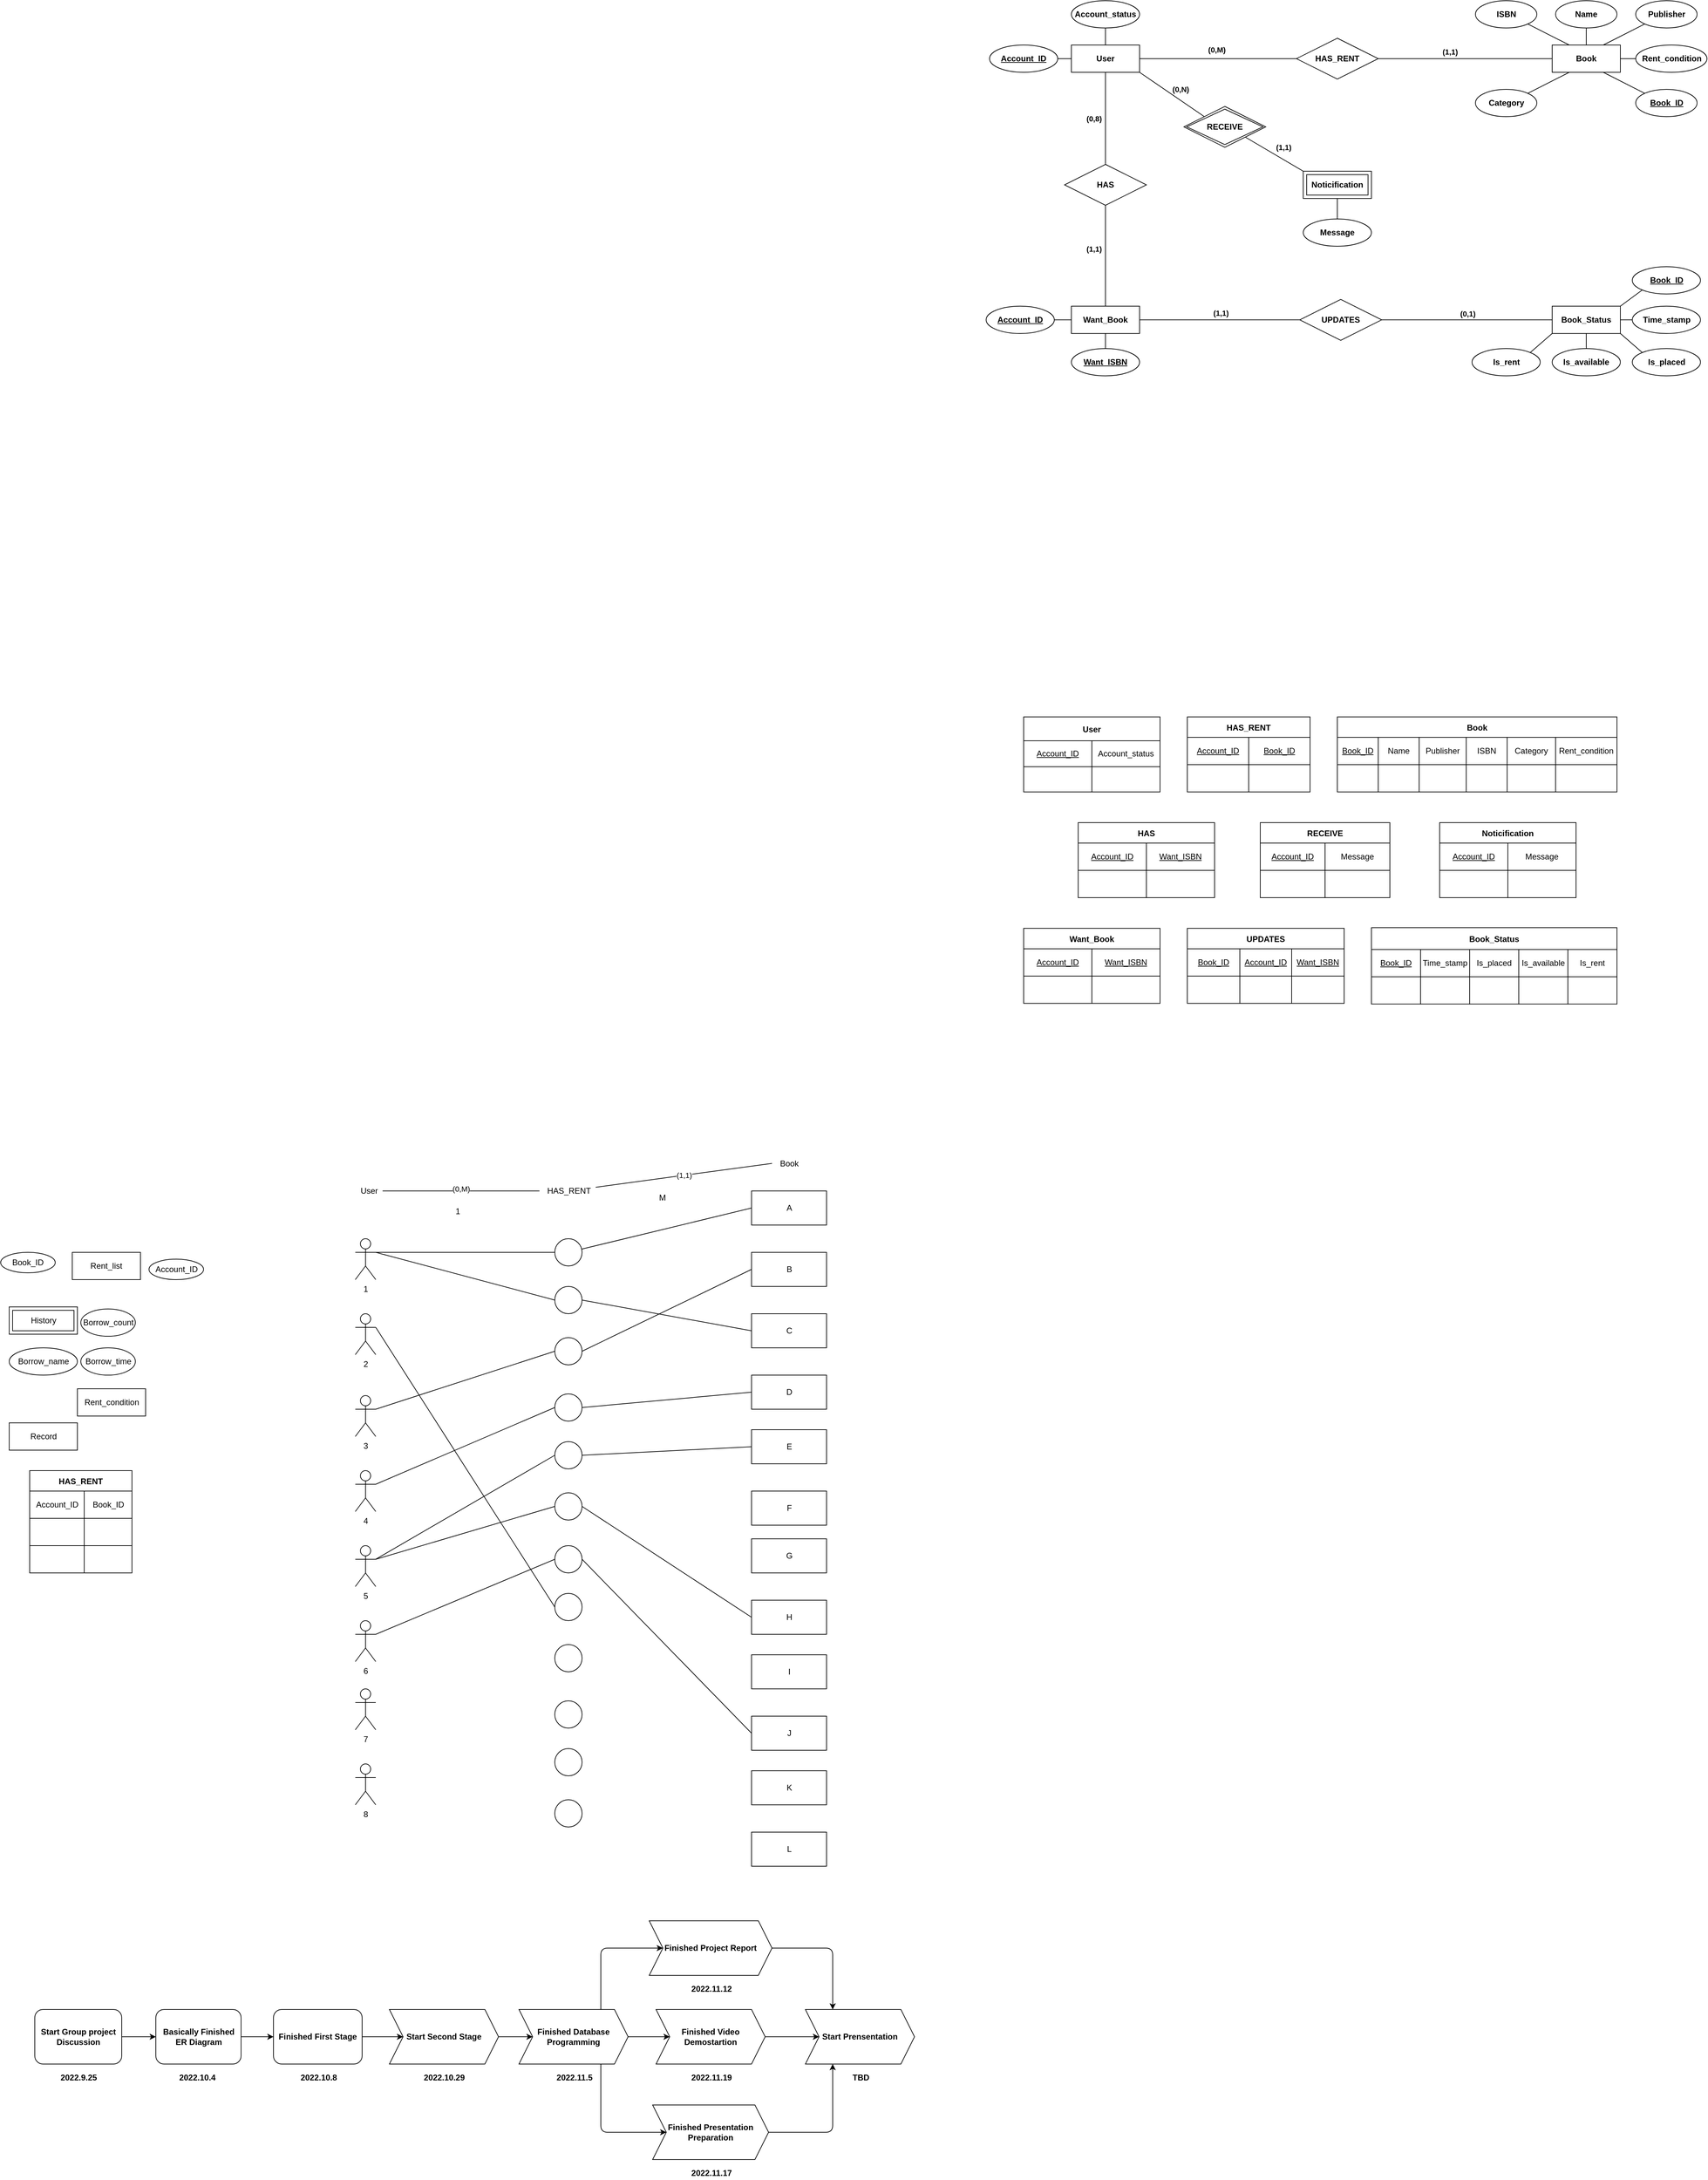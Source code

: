 <mxfile>
    <diagram id="GrpZCegqyQvZPx4EdK1o" name="Page-1">
        <mxGraphModel dx="1103" dy="1793" grid="0" gridSize="10" guides="1" tooltips="1" connect="1" arrows="1" fold="1" page="0" pageScale="1" pageWidth="827" pageHeight="1169" background="#FFFFFF" math="0" shadow="0">
            <root>
                <mxCell id="0"/>
                <mxCell id="1" parent="0"/>
                <mxCell id="180" style="edgeStyle=none;html=1;exitX=0.5;exitY=0;exitDx=0;exitDy=0;entryX=0.5;entryY=1;entryDx=0;entryDy=0;endArrow=none;endFill=0;fontStyle=1" parent="1" source="2" target="44" edge="1">
                    <mxGeometry relative="1" as="geometry"/>
                </mxCell>
                <mxCell id="2" value="Book" style="whiteSpace=wrap;html=1;align=center;fontStyle=1" parent="1" vertex="1">
                    <mxGeometry x="2305" y="-870" width="100" height="40" as="geometry"/>
                </mxCell>
                <mxCell id="147" style="edgeStyle=none;html=1;exitX=0.5;exitY=0;exitDx=0;exitDy=0;entryX=0.5;entryY=1;entryDx=0;entryDy=0;endArrow=none;endFill=0;fontStyle=1" parent="1" source="17" target="40" edge="1">
                    <mxGeometry relative="1" as="geometry"/>
                </mxCell>
                <mxCell id="212" style="edgeStyle=none;html=1;exitX=1;exitY=1;exitDx=0;exitDy=0;entryX=0;entryY=0;entryDx=0;entryDy=0;endArrow=none;endFill=0;fontStyle=1" parent="1" source="17" target="204" edge="1">
                    <mxGeometry relative="1" as="geometry"/>
                </mxCell>
                <mxCell id="285" value="(0,N)" style="edgeLabel;html=1;align=center;verticalAlign=middle;resizable=0;points=[];fontStyle=1" parent="212" vertex="1" connectable="0">
                    <mxGeometry x="-0.011" relative="1" as="geometry">
                        <mxPoint x="13" y="-7" as="offset"/>
                    </mxGeometry>
                </mxCell>
                <mxCell id="17" value="User" style="whiteSpace=wrap;html=1;align=center;fontStyle=1" parent="1" vertex="1">
                    <mxGeometry x="1600" y="-870" width="100" height="40" as="geometry"/>
                </mxCell>
                <mxCell id="31" value="Record" style="whiteSpace=wrap;html=1;align=center;" parent="1" vertex="1">
                    <mxGeometry x="42.5" y="1150" width="100" height="40" as="geometry"/>
                </mxCell>
                <mxCell id="53" value="Borrow_time" style="ellipse;whiteSpace=wrap;html=1;align=center;" parent="1" vertex="1">
                    <mxGeometry x="147.5" y="1040" width="80" height="40" as="geometry"/>
                </mxCell>
                <mxCell id="55" value="Message" style="ellipse;whiteSpace=wrap;html=1;align=center;fontStyle=1" parent="1" vertex="1">
                    <mxGeometry x="1940" y="-615" width="100" height="40" as="geometry"/>
                </mxCell>
                <mxCell id="40" value="Account_status" style="ellipse;whiteSpace=wrap;html=1;align=center;fontStyle=1" parent="1" vertex="1">
                    <mxGeometry x="1600" y="-935" width="100" height="40" as="geometry"/>
                </mxCell>
                <mxCell id="142" style="edgeStyle=none;html=1;exitX=0.5;exitY=0;exitDx=0;exitDy=0;entryX=0.5;entryY=1;entryDx=0;entryDy=0;endArrow=none;endFill=0;fontStyle=1" parent="1" source="85" target="83" edge="1">
                    <mxGeometry relative="1" as="geometry"/>
                </mxCell>
                <mxCell id="160" style="edgeStyle=none;html=1;exitX=0;exitY=0.5;exitDx=0;exitDy=0;entryX=1;entryY=0.5;entryDx=0;entryDy=0;startArrow=none;startFill=0;endArrow=none;endFill=0;fontStyle=1" parent="1" source="51" target="2" edge="1">
                    <mxGeometry relative="1" as="geometry"/>
                </mxCell>
                <mxCell id="51" value="Rent_condition" style="ellipse;whiteSpace=wrap;html=1;align=center;fontStyle=1" parent="1" vertex="1">
                    <mxGeometry x="2427.5" y="-870" width="104.5" height="40" as="geometry"/>
                </mxCell>
                <mxCell id="130" style="edgeStyle=none;html=1;exitX=0.5;exitY=1;exitDx=0;exitDy=0;entryX=0.5;entryY=0;entryDx=0;entryDy=0;endArrow=none;endFill=0;fontStyle=1" parent="1" source="128" target="75" edge="1">
                    <mxGeometry relative="1" as="geometry"/>
                </mxCell>
                <mxCell id="132" value="(1,1)" style="edgeLabel;html=1;align=center;verticalAlign=middle;resizable=0;points=[];fontStyle=1" parent="130" vertex="1" connectable="0">
                    <mxGeometry x="-0.14" y="-1" relative="1" as="geometry">
                        <mxPoint x="-16" as="offset"/>
                    </mxGeometry>
                </mxCell>
                <mxCell id="75" value="Want_Book" style="whiteSpace=wrap;html=1;align=center;fontStyle=1" parent="1" vertex="1">
                    <mxGeometry x="1600" y="-487.11" width="100" height="40" as="geometry"/>
                </mxCell>
                <mxCell id="146" style="edgeStyle=none;html=1;exitX=1;exitY=0;exitDx=0;exitDy=0;entryX=0;entryY=1;entryDx=0;entryDy=0;endArrow=none;endFill=0;fontStyle=1" parent="1" source="84" target="83" edge="1">
                    <mxGeometry relative="1" as="geometry"/>
                </mxCell>
                <mxCell id="84" value="Is_rent" style="ellipse;whiteSpace=wrap;html=1;align=center;fontStyle=1" parent="1" vertex="1">
                    <mxGeometry x="2187.5" y="-425" width="100" height="40" as="geometry"/>
                </mxCell>
                <mxCell id="49" value="Borrow_count" style="ellipse;whiteSpace=wrap;html=1;align=center;" parent="1" vertex="1">
                    <mxGeometry x="147.5" y="983" width="80" height="40" as="geometry"/>
                </mxCell>
                <mxCell id="108" value="HAS_RENT" style="shape=table;startSize=30;container=1;collapsible=0;childLayout=tableLayout;fontStyle=1;align=center;pointerEvents=1;" parent="1" vertex="1">
                    <mxGeometry x="72.5" y="1220" width="150" height="150" as="geometry"/>
                </mxCell>
                <mxCell id="109" value="" style="shape=partialRectangle;html=1;whiteSpace=wrap;collapsible=0;dropTarget=0;pointerEvents=0;fillColor=none;top=0;left=0;bottom=0;right=0;points=[[0,0.5],[1,0.5]];portConstraint=eastwest;" parent="108" vertex="1">
                    <mxGeometry y="30" width="150" height="40" as="geometry"/>
                </mxCell>
                <mxCell id="110" value="Account_ID" style="shape=partialRectangle;html=1;whiteSpace=wrap;connectable=0;fillColor=none;top=0;left=0;bottom=0;right=0;overflow=hidden;pointerEvents=1;" parent="109" vertex="1">
                    <mxGeometry width="80" height="40" as="geometry">
                        <mxRectangle width="80" height="40" as="alternateBounds"/>
                    </mxGeometry>
                </mxCell>
                <mxCell id="111" value="Book_ID" style="shape=partialRectangle;html=1;whiteSpace=wrap;connectable=0;fillColor=none;top=0;left=0;bottom=0;right=0;overflow=hidden;pointerEvents=1;" parent="109" vertex="1">
                    <mxGeometry x="80" width="70" height="40" as="geometry">
                        <mxRectangle width="70" height="40" as="alternateBounds"/>
                    </mxGeometry>
                </mxCell>
                <mxCell id="113" value="" style="shape=partialRectangle;html=1;whiteSpace=wrap;collapsible=0;dropTarget=0;pointerEvents=0;fillColor=none;top=0;left=0;bottom=0;right=0;points=[[0,0.5],[1,0.5]];portConstraint=eastwest;" parent="108" vertex="1">
                    <mxGeometry y="70" width="150" height="40" as="geometry"/>
                </mxCell>
                <mxCell id="114" value="" style="shape=partialRectangle;html=1;whiteSpace=wrap;connectable=0;fillColor=none;top=0;left=0;bottom=0;right=0;overflow=hidden;pointerEvents=1;" parent="113" vertex="1">
                    <mxGeometry width="80" height="40" as="geometry">
                        <mxRectangle width="80" height="40" as="alternateBounds"/>
                    </mxGeometry>
                </mxCell>
                <mxCell id="115" value="" style="shape=partialRectangle;html=1;whiteSpace=wrap;connectable=0;fillColor=none;top=0;left=0;bottom=0;right=0;overflow=hidden;pointerEvents=1;" parent="113" vertex="1">
                    <mxGeometry x="80" width="70" height="40" as="geometry">
                        <mxRectangle width="70" height="40" as="alternateBounds"/>
                    </mxGeometry>
                </mxCell>
                <mxCell id="117" value="" style="shape=partialRectangle;html=1;whiteSpace=wrap;collapsible=0;dropTarget=0;pointerEvents=0;fillColor=none;top=0;left=0;bottom=0;right=0;points=[[0,0.5],[1,0.5]];portConstraint=eastwest;" parent="108" vertex="1">
                    <mxGeometry y="110" width="150" height="40" as="geometry"/>
                </mxCell>
                <mxCell id="118" value="" style="shape=partialRectangle;html=1;whiteSpace=wrap;connectable=0;fillColor=none;top=0;left=0;bottom=0;right=0;overflow=hidden;pointerEvents=1;" parent="117" vertex="1">
                    <mxGeometry width="80" height="40" as="geometry">
                        <mxRectangle width="80" height="40" as="alternateBounds"/>
                    </mxGeometry>
                </mxCell>
                <mxCell id="119" value="" style="shape=partialRectangle;html=1;whiteSpace=wrap;connectable=0;fillColor=none;top=0;left=0;bottom=0;right=0;overflow=hidden;pointerEvents=1;" parent="117" vertex="1">
                    <mxGeometry x="80" width="70" height="40" as="geometry">
                        <mxRectangle width="70" height="40" as="alternateBounds"/>
                    </mxGeometry>
                </mxCell>
                <mxCell id="65" value="Rent_condition" style="whiteSpace=wrap;html=1;align=center;" parent="1" vertex="1">
                    <mxGeometry x="142.5" y="1100" width="100" height="40" as="geometry"/>
                </mxCell>
                <mxCell id="30" value="Rent_list" style="whiteSpace=wrap;html=1;align=center;" parent="1" vertex="1">
                    <mxGeometry x="135" y="900" width="100" height="40" as="geometry"/>
                </mxCell>
                <mxCell id="28" value="History" style="shape=ext;margin=3;double=1;whiteSpace=wrap;html=1;align=center;gradientColor=none;" parent="1" vertex="1">
                    <mxGeometry x="42.5" y="980" width="100" height="40" as="geometry"/>
                </mxCell>
                <mxCell id="44" value="Name" style="ellipse;whiteSpace=wrap;html=1;fontStyle=1" parent="1" vertex="1">
                    <mxGeometry x="2310" y="-935" width="90" height="40" as="geometry"/>
                </mxCell>
                <mxCell id="145" style="edgeStyle=none;html=1;exitX=0;exitY=0;exitDx=0;exitDy=0;entryX=1;entryY=1;entryDx=0;entryDy=0;endArrow=none;endFill=0;fontStyle=1" parent="1" source="86" target="83" edge="1">
                    <mxGeometry relative="1" as="geometry"/>
                </mxCell>
                <mxCell id="135" style="edgeStyle=none;html=1;exitX=0.5;exitY=0;exitDx=0;exitDy=0;endArrow=none;endFill=0;entryX=0.5;entryY=1;entryDx=0;entryDy=0;fontStyle=1" parent="1" source="79" target="75" edge="1">
                    <mxGeometry relative="1" as="geometry">
                        <mxPoint x="1650" y="-445" as="targetPoint"/>
                    </mxGeometry>
                </mxCell>
                <mxCell id="93" style="edgeStyle=none;html=1;exitX=1;exitY=0.5;exitDx=0;exitDy=0;entryX=0;entryY=0.5;entryDx=0;entryDy=0;endArrow=none;endFill=0;fontStyle=1" parent="1" source="91" target="2" edge="1">
                    <mxGeometry relative="1" as="geometry">
                        <mxPoint x="2135" y="-850" as="sourcePoint"/>
                    </mxGeometry>
                </mxCell>
                <mxCell id="122" value="(1,1)" style="edgeLabel;html=1;align=center;verticalAlign=middle;resizable=0;points=[];fontStyle=1" parent="93" vertex="1" connectable="0">
                    <mxGeometry x="-0.258" y="2" relative="1" as="geometry">
                        <mxPoint x="10" y="-8" as="offset"/>
                    </mxGeometry>
                </mxCell>
                <mxCell id="151" style="edgeStyle=none;html=1;exitX=1;exitY=0.5;exitDx=0;exitDy=0;entryX=0;entryY=0.5;entryDx=0;entryDy=0;endArrow=none;endFill=0;fontStyle=1" parent="1" source="61" target="17" edge="1">
                    <mxGeometry relative="1" as="geometry"/>
                </mxCell>
                <mxCell id="90" value="Time_stamp" style="ellipse;whiteSpace=wrap;html=1;align=center;fontStyle=1" parent="1" vertex="1">
                    <mxGeometry x="2422.5" y="-487.11" width="100" height="40" as="geometry"/>
                </mxCell>
                <mxCell id="167" style="edgeStyle=none;html=1;exitX=0;exitY=0;exitDx=0;exitDy=0;entryX=0.75;entryY=1;entryDx=0;entryDy=0;endArrow=none;endFill=0;fontStyle=1" parent="1" source="63" target="2" edge="1">
                    <mxGeometry relative="1" as="geometry"/>
                </mxCell>
                <mxCell id="63" value="Book_ID" style="ellipse;whiteSpace=wrap;html=1;align=center;fontStyle=5;" parent="1" vertex="1">
                    <mxGeometry x="2427.5" y="-805" width="90" height="40" as="geometry"/>
                </mxCell>
                <mxCell id="54" value="Borrow_name" style="ellipse;whiteSpace=wrap;html=1;align=center;" parent="1" vertex="1">
                    <mxGeometry x="42.5" y="1040" width="100" height="40" as="geometry"/>
                </mxCell>
                <mxCell id="85" value="Is_available" style="ellipse;whiteSpace=wrap;html=1;align=center;fontStyle=1" parent="1" vertex="1">
                    <mxGeometry x="2305" y="-425" width="100" height="40" as="geometry"/>
                </mxCell>
                <mxCell id="60" value="Account_ID" style="ellipse;whiteSpace=wrap;html=1;align=center;" parent="1" vertex="1">
                    <mxGeometry x="247.5" y="910" width="80" height="30" as="geometry"/>
                </mxCell>
                <mxCell id="189" style="edgeStyle=none;html=1;exitX=1;exitY=0;exitDx=0;exitDy=0;entryX=0.25;entryY=1;entryDx=0;entryDy=0;endArrow=none;endFill=0;fontStyle=1" parent="1" source="43" target="2" edge="1">
                    <mxGeometry relative="1" as="geometry"/>
                </mxCell>
                <mxCell id="43" value="Category" style="ellipse;whiteSpace=wrap;html=1;align=center;fontStyle=1" parent="1" vertex="1">
                    <mxGeometry x="2192.5" y="-805" width="90" height="40" as="geometry"/>
                </mxCell>
                <mxCell id="79" value="Want_ISBN" style="ellipse;whiteSpace=wrap;html=1;align=center;fontStyle=5;" parent="1" vertex="1">
                    <mxGeometry x="1600" y="-425" width="100" height="40" as="geometry"/>
                </mxCell>
                <mxCell id="91" value="HAS_RENT" style="shape=rhombus;perimeter=rhombusPerimeter;whiteSpace=wrap;html=1;align=center;fontStyle=1" parent="1" vertex="1">
                    <mxGeometry x="1930" y="-880" width="120" height="60" as="geometry"/>
                </mxCell>
                <mxCell id="169" style="edgeStyle=none;html=1;exitX=0;exitY=1;exitDx=0;exitDy=0;entryX=0.75;entryY=0;entryDx=0;entryDy=0;endArrow=none;endFill=0;fontStyle=1" parent="1" source="46" target="2" edge="1">
                    <mxGeometry relative="1" as="geometry"/>
                </mxCell>
                <mxCell id="46" value="Publisher" style="ellipse;whiteSpace=wrap;html=1;align=center;fontStyle=1" parent="1" vertex="1">
                    <mxGeometry x="2427.5" y="-935" width="90" height="40" as="geometry"/>
                </mxCell>
                <mxCell id="143" style="edgeStyle=none;html=1;exitX=0;exitY=0.5;exitDx=0;exitDy=0;entryX=1;entryY=0.5;entryDx=0;entryDy=0;endArrow=none;endFill=0;fontStyle=1" parent="1" source="90" target="83" edge="1">
                    <mxGeometry relative="1" as="geometry"/>
                </mxCell>
                <mxCell id="92" style="edgeStyle=none;html=1;endArrow=none;endFill=0;entryX=1;entryY=0.5;entryDx=0;entryDy=0;exitX=0;exitY=0.5;exitDx=0;exitDy=0;fontStyle=1" parent="1" source="91" target="17" edge="1">
                    <mxGeometry relative="1" as="geometry">
                        <mxPoint x="1647.5" y="-825" as="targetPoint"/>
                    </mxGeometry>
                </mxCell>
                <mxCell id="121" value="(0,M)" style="edgeLabel;html=1;align=center;verticalAlign=middle;resizable=0;points=[];fontStyle=1" parent="92" vertex="1" connectable="0">
                    <mxGeometry x="0.017" y="-3" relative="1" as="geometry">
                        <mxPoint y="-10" as="offset"/>
                    </mxGeometry>
                </mxCell>
                <mxCell id="128" value="HAS" style="shape=rhombus;perimeter=rhombusPerimeter;whiteSpace=wrap;html=1;align=center;fontStyle=1" parent="1" vertex="1">
                    <mxGeometry x="1590" y="-695" width="120" height="60" as="geometry"/>
                </mxCell>
                <mxCell id="187" style="edgeStyle=none;html=1;exitX=1;exitY=0;exitDx=0;exitDy=0;entryX=0;entryY=1;entryDx=0;entryDy=0;endArrow=none;endFill=0;fontStyle=1" parent="1" source="83" target="69" edge="1">
                    <mxGeometry relative="1" as="geometry"/>
                </mxCell>
                <mxCell id="83" value="Book_Status" style="whiteSpace=wrap;html=1;align=center;fontStyle=1" parent="1" vertex="1">
                    <mxGeometry x="2305" y="-487.11" width="100" height="40" as="geometry"/>
                </mxCell>
                <mxCell id="62" value="Book_ID" style="ellipse;whiteSpace=wrap;html=1;align=center;" parent="1" vertex="1">
                    <mxGeometry x="30" y="900" width="80" height="30" as="geometry"/>
                </mxCell>
                <mxCell id="188" style="edgeStyle=none;html=1;exitX=1;exitY=1;exitDx=0;exitDy=0;entryX=0.25;entryY=0;entryDx=0;entryDy=0;endArrow=none;endFill=0;fontStyle=1" parent="1" source="72" target="2" edge="1">
                    <mxGeometry relative="1" as="geometry"/>
                </mxCell>
                <mxCell id="72" value="ISBN" style="ellipse;whiteSpace=wrap;html=1;align=center;fontStyle=1" parent="1" vertex="1">
                    <mxGeometry x="2192.5" y="-935" width="90" height="40" as="geometry"/>
                </mxCell>
                <mxCell id="129" style="edgeStyle=none;html=1;exitX=0.5;exitY=0;exitDx=0;exitDy=0;entryX=0.5;entryY=1;entryDx=0;entryDy=0;endArrow=none;endFill=0;fontStyle=1" parent="1" source="128" target="17" edge="1">
                    <mxGeometry relative="1" as="geometry"/>
                </mxCell>
                <mxCell id="131" value="(0,8)" style="edgeLabel;html=1;align=center;verticalAlign=middle;resizable=0;points=[];fontStyle=1" parent="129" vertex="1" connectable="0">
                    <mxGeometry relative="1" as="geometry">
                        <mxPoint x="-17" as="offset"/>
                    </mxGeometry>
                </mxCell>
                <mxCell id="86" value="Is_placed" style="ellipse;whiteSpace=wrap;html=1;align=center;fontStyle=1" parent="1" vertex="1">
                    <mxGeometry x="2422.5" y="-425" width="100" height="40" as="geometry"/>
                </mxCell>
                <mxCell id="174" style="edgeStyle=none;html=1;exitX=0.5;exitY=1;exitDx=0;exitDy=0;entryX=0.5;entryY=0;entryDx=0;entryDy=0;endArrow=none;endFill=0;fontStyle=1" parent="1" source="202" target="55" edge="1">
                    <mxGeometry relative="1" as="geometry">
                        <mxPoint x="1946" y="-595" as="sourcePoint"/>
                    </mxGeometry>
                </mxCell>
                <mxCell id="69" value="Book_ID" style="ellipse;whiteSpace=wrap;html=1;align=center;fontStyle=5;" parent="1" vertex="1">
                    <mxGeometry x="2422.5" y="-545" width="100" height="40" as="geometry"/>
                </mxCell>
                <mxCell id="61" value="Account_ID" style="ellipse;whiteSpace=wrap;html=1;align=center;fontStyle=5;" parent="1" vertex="1">
                    <mxGeometry x="1480" y="-870" width="100" height="40" as="geometry"/>
                </mxCell>
                <mxCell id="155" style="edgeStyle=none;html=1;exitX=0.5;exitY=0;exitDx=0;exitDy=0;entryX=0.75;entryY=0;entryDx=0;entryDy=0;startArrow=none;startFill=0;endArrow=none;endFill=0;fontStyle=1" parent="1" edge="1">
                    <mxGeometry relative="1" as="geometry">
                        <mxPoint x="2353" y="-870" as="sourcePoint"/>
                        <mxPoint x="2378" y="-870" as="targetPoint"/>
                    </mxGeometry>
                </mxCell>
                <mxCell id="183" style="edgeStyle=none;html=1;exitX=0;exitY=0.5;exitDx=0;exitDy=0;entryX=1;entryY=0.5;entryDx=0;entryDy=0;endArrow=none;endFill=0;fontStyle=1" parent="1" source="182" target="75" edge="1">
                    <mxGeometry relative="1" as="geometry"/>
                </mxCell>
                <mxCell id="185" value="(1,1)" style="edgeLabel;html=1;align=center;verticalAlign=middle;resizable=0;points=[];fontStyle=1" parent="183" connectable="0" vertex="1">
                    <mxGeometry x="-0.022" relative="1" as="geometry">
                        <mxPoint x="-1" y="-10" as="offset"/>
                    </mxGeometry>
                </mxCell>
                <mxCell id="184" style="edgeStyle=none;html=1;exitX=1;exitY=0.5;exitDx=0;exitDy=0;endArrow=none;endFill=0;entryX=0;entryY=0.5;entryDx=0;entryDy=0;fontStyle=1" parent="1" source="182" target="83" edge="1">
                    <mxGeometry relative="1" as="geometry">
                        <mxPoint x="2135" y="-575" as="targetPoint"/>
                    </mxGeometry>
                </mxCell>
                <mxCell id="186" value="(0,1)" style="edgeLabel;html=1;align=center;verticalAlign=middle;resizable=0;points=[];fontStyle=1" parent="184" connectable="0" vertex="1">
                    <mxGeometry x="0.01" relative="1" as="geometry">
                        <mxPoint x="-1" y="-9" as="offset"/>
                    </mxGeometry>
                </mxCell>
                <mxCell id="182" value="UPDATES" style="shape=rhombus;perimeter=rhombusPerimeter;whiteSpace=wrap;html=1;align=center;fontStyle=1" parent="1" vertex="1">
                    <mxGeometry x="1935" y="-497.11" width="120" height="60" as="geometry"/>
                </mxCell>
                <mxCell id="208" style="edgeStyle=none;html=1;exitX=1;exitY=0.5;exitDx=0;exitDy=0;entryX=0;entryY=0.5;entryDx=0;entryDy=0;endArrow=none;endFill=0;" parent="1" source="202" edge="1">
                    <mxGeometry relative="1" as="geometry"/>
                </mxCell>
                <mxCell id="209" style="edgeStyle=none;html=1;exitX=1;exitY=0.5;exitDx=0;exitDy=0;entryX=0;entryY=0.5;entryDx=0;entryDy=0;endArrow=none;endFill=0;" parent="1" source="202" edge="1">
                    <mxGeometry relative="1" as="geometry"/>
                </mxCell>
                <mxCell id="210" style="edgeStyle=none;html=1;exitX=1;exitY=0.5;exitDx=0;exitDy=0;entryX=0;entryY=0.5;entryDx=0;entryDy=0;endArrow=none;endFill=0;" parent="1" source="202" edge="1">
                    <mxGeometry relative="1" as="geometry"/>
                </mxCell>
                <mxCell id="202" value="Noticification" style="shape=ext;margin=3;double=1;whiteSpace=wrap;html=1;align=center;fontStyle=1" parent="1" vertex="1">
                    <mxGeometry x="1940" y="-685" width="100" height="40" as="geometry"/>
                </mxCell>
                <mxCell id="213" style="edgeStyle=none;html=1;exitX=1;exitY=1;exitDx=0;exitDy=0;entryX=0;entryY=0;entryDx=0;entryDy=0;endArrow=none;endFill=0;fontStyle=1" parent="1" source="204" target="202" edge="1">
                    <mxGeometry relative="1" as="geometry"/>
                </mxCell>
                <mxCell id="286" value="(1,1)" style="edgeLabel;html=1;align=center;verticalAlign=middle;resizable=0;points=[];fontStyle=1" parent="213" vertex="1" connectable="0">
                    <mxGeometry x="0.004" relative="1" as="geometry">
                        <mxPoint x="13" y="-10" as="offset"/>
                    </mxGeometry>
                </mxCell>
                <mxCell id="204" value="RECEIVE" style="shape=rhombus;double=1;perimeter=rhombusPerimeter;whiteSpace=wrap;html=1;align=center;fontStyle=1" parent="1" vertex="1">
                    <mxGeometry x="1765" y="-780" width="120" height="60" as="geometry"/>
                </mxCell>
                <mxCell id="265" style="edgeStyle=none;html=1;exitX=1;exitY=0.333;exitDx=0;exitDy=0;exitPerimeter=0;endArrow=none;endFill=0;" parent="1" source="219" target="250" edge="1">
                    <mxGeometry relative="1" as="geometry"/>
                </mxCell>
                <mxCell id="281" style="edgeStyle=none;html=1;exitX=1;exitY=0.333;exitDx=0;exitDy=0;exitPerimeter=0;entryX=0;entryY=0.5;entryDx=0;entryDy=0;endArrow=none;endFill=0;" parent="1" source="219" target="251" edge="1">
                    <mxGeometry relative="1" as="geometry"/>
                </mxCell>
                <mxCell id="219" value="1" style="shape=umlActor;verticalLabelPosition=bottom;verticalAlign=top;html=1;outlineConnect=0;" parent="1" vertex="1">
                    <mxGeometry x="550" y="880" width="30" height="60" as="geometry"/>
                </mxCell>
                <mxCell id="289" style="edgeStyle=none;html=1;exitX=1;exitY=0.333;exitDx=0;exitDy=0;exitPerimeter=0;entryX=0;entryY=0.5;entryDx=0;entryDy=0;endArrow=none;endFill=0;" parent="1" source="220" target="257" edge="1">
                    <mxGeometry relative="1" as="geometry"/>
                </mxCell>
                <mxCell id="220" value="2" style="shape=umlActor;verticalLabelPosition=bottom;verticalAlign=top;html=1;outlineConnect=0;" parent="1" vertex="1">
                    <mxGeometry x="550" y="990" width="30" height="60" as="geometry"/>
                </mxCell>
                <mxCell id="268" style="edgeStyle=none;html=1;exitX=1;exitY=0.333;exitDx=0;exitDy=0;exitPerimeter=0;entryX=0;entryY=0.5;entryDx=0;entryDy=0;endArrow=none;endFill=0;" parent="1" source="221" target="252" edge="1">
                    <mxGeometry relative="1" as="geometry"/>
                </mxCell>
                <mxCell id="221" value="3" style="shape=umlActor;verticalLabelPosition=bottom;verticalAlign=top;html=1;outlineConnect=0;" parent="1" vertex="1">
                    <mxGeometry x="550" y="1110" width="30" height="60" as="geometry"/>
                </mxCell>
                <mxCell id="270" style="edgeStyle=none;html=1;exitX=1;exitY=0.333;exitDx=0;exitDy=0;exitPerimeter=0;entryX=0;entryY=0.5;entryDx=0;entryDy=0;endArrow=none;endFill=0;" parent="1" source="222" target="253" edge="1">
                    <mxGeometry relative="1" as="geometry"/>
                </mxCell>
                <mxCell id="222" value="4" style="shape=umlActor;verticalLabelPosition=bottom;verticalAlign=top;html=1;outlineConnect=0;" parent="1" vertex="1">
                    <mxGeometry x="550" y="1220" width="30" height="60" as="geometry"/>
                </mxCell>
                <mxCell id="273" style="edgeStyle=none;html=1;exitX=1;exitY=0.333;exitDx=0;exitDy=0;exitPerimeter=0;entryX=0;entryY=0.5;entryDx=0;entryDy=0;endArrow=none;endFill=0;" parent="1" source="223" target="254" edge="1">
                    <mxGeometry relative="1" as="geometry"/>
                </mxCell>
                <mxCell id="282" style="edgeStyle=none;html=1;exitX=1;exitY=0.333;exitDx=0;exitDy=0;exitPerimeter=0;entryX=0;entryY=0.5;entryDx=0;entryDy=0;endArrow=none;endFill=0;" parent="1" source="223" target="255" edge="1">
                    <mxGeometry relative="1" as="geometry"/>
                </mxCell>
                <mxCell id="223" value="5" style="shape=umlActor;verticalLabelPosition=bottom;verticalAlign=top;html=1;outlineConnect=0;" parent="1" vertex="1">
                    <mxGeometry x="550" y="1330" width="30" height="60" as="geometry"/>
                </mxCell>
                <mxCell id="276" style="edgeStyle=none;html=1;exitX=1;exitY=0.333;exitDx=0;exitDy=0;exitPerimeter=0;entryX=0;entryY=0.5;entryDx=0;entryDy=0;endArrow=none;endFill=0;" parent="1" source="224" target="256" edge="1">
                    <mxGeometry relative="1" as="geometry"/>
                </mxCell>
                <mxCell id="224" value="6" style="shape=umlActor;verticalLabelPosition=bottom;verticalAlign=top;html=1;outlineConnect=0;" parent="1" vertex="1">
                    <mxGeometry x="550" y="1440" width="30" height="60" as="geometry"/>
                </mxCell>
                <mxCell id="225" value="7" style="shape=umlActor;verticalLabelPosition=bottom;verticalAlign=top;html=1;outlineConnect=0;" parent="1" vertex="1">
                    <mxGeometry x="550" y="1540" width="30" height="60" as="geometry"/>
                </mxCell>
                <mxCell id="226" value="8" style="shape=umlActor;verticalLabelPosition=bottom;verticalAlign=top;html=1;outlineConnect=0;" parent="1" vertex="1">
                    <mxGeometry x="550" y="1650" width="30" height="60" as="geometry"/>
                </mxCell>
                <mxCell id="236" value="A" style="html=1;" parent="1" vertex="1">
                    <mxGeometry x="1131" y="810" width="110" height="50" as="geometry"/>
                </mxCell>
                <mxCell id="239" value="B" style="html=1;" parent="1" vertex="1">
                    <mxGeometry x="1131" y="900" width="110" height="50" as="geometry"/>
                </mxCell>
                <mxCell id="240" value="C" style="html=1;" parent="1" vertex="1">
                    <mxGeometry x="1131" y="990" width="110" height="50" as="geometry"/>
                </mxCell>
                <mxCell id="241" value="D" style="html=1;" parent="1" vertex="1">
                    <mxGeometry x="1131" y="1080" width="110" height="50" as="geometry"/>
                </mxCell>
                <mxCell id="242" value="E" style="html=1;" parent="1" vertex="1">
                    <mxGeometry x="1131" y="1160" width="110" height="50" as="geometry"/>
                </mxCell>
                <mxCell id="243" value="F" style="html=1;" parent="1" vertex="1">
                    <mxGeometry x="1131" y="1250" width="110" height="50" as="geometry"/>
                </mxCell>
                <mxCell id="244" value="G" style="html=1;" parent="1" vertex="1">
                    <mxGeometry x="1131" y="1320" width="110" height="50" as="geometry"/>
                </mxCell>
                <mxCell id="245" value="H" style="html=1;" parent="1" vertex="1">
                    <mxGeometry x="1131" y="1410" width="110" height="50" as="geometry"/>
                </mxCell>
                <mxCell id="246" value="I" style="html=1;" parent="1" vertex="1">
                    <mxGeometry x="1131" y="1490" width="110" height="50" as="geometry"/>
                </mxCell>
                <mxCell id="247" value="J" style="html=1;" parent="1" vertex="1">
                    <mxGeometry x="1131" y="1580" width="110" height="50" as="geometry"/>
                </mxCell>
                <mxCell id="248" value="K" style="html=1;" parent="1" vertex="1">
                    <mxGeometry x="1131" y="1660" width="110" height="50" as="geometry"/>
                </mxCell>
                <mxCell id="249" value="L" style="html=1;" parent="1" vertex="1">
                    <mxGeometry x="1131" y="1750" width="110" height="50" as="geometry"/>
                </mxCell>
                <mxCell id="266" style="edgeStyle=none;html=1;entryX=0;entryY=0.5;entryDx=0;entryDy=0;endArrow=none;endFill=0;" parent="1" source="250" target="236" edge="1">
                    <mxGeometry relative="1" as="geometry"/>
                </mxCell>
                <mxCell id="267" style="edgeStyle=none;html=1;exitX=1;exitY=0.5;exitDx=0;exitDy=0;entryX=0;entryY=0.5;entryDx=0;entryDy=0;endArrow=none;endFill=0;" parent="1" source="251" target="240" edge="1">
                    <mxGeometry relative="1" as="geometry"/>
                </mxCell>
                <mxCell id="250" value="" style="ellipse;whiteSpace=wrap;html=1;aspect=fixed;" parent="1" vertex="1">
                    <mxGeometry x="842.5" y="880" width="40" height="40" as="geometry"/>
                </mxCell>
                <mxCell id="251" value="" style="ellipse;whiteSpace=wrap;html=1;aspect=fixed;" parent="1" vertex="1">
                    <mxGeometry x="842.5" y="950" width="40" height="40" as="geometry"/>
                </mxCell>
                <mxCell id="269" style="edgeStyle=none;html=1;exitX=1;exitY=0.5;exitDx=0;exitDy=0;entryX=0;entryY=0.5;entryDx=0;entryDy=0;endArrow=none;endFill=0;" parent="1" source="252" target="239" edge="1">
                    <mxGeometry relative="1" as="geometry"/>
                </mxCell>
                <mxCell id="252" value="" style="ellipse;whiteSpace=wrap;html=1;aspect=fixed;" parent="1" vertex="1">
                    <mxGeometry x="842.5" y="1025" width="40" height="40" as="geometry"/>
                </mxCell>
                <mxCell id="272" style="edgeStyle=none;html=1;exitX=1;exitY=0.5;exitDx=0;exitDy=0;entryX=0;entryY=0.5;entryDx=0;entryDy=0;endArrow=none;endFill=0;" parent="1" source="253" target="241" edge="1">
                    <mxGeometry relative="1" as="geometry"/>
                </mxCell>
                <mxCell id="253" value="" style="ellipse;whiteSpace=wrap;html=1;aspect=fixed;" parent="1" vertex="1">
                    <mxGeometry x="842.5" y="1107.5" width="40" height="40" as="geometry"/>
                </mxCell>
                <mxCell id="274" style="edgeStyle=none;html=1;exitX=1;exitY=0.5;exitDx=0;exitDy=0;entryX=0;entryY=0.5;entryDx=0;entryDy=0;endArrow=none;endFill=0;" parent="1" source="254" target="242" edge="1">
                    <mxGeometry relative="1" as="geometry"/>
                </mxCell>
                <mxCell id="275" style="edgeStyle=none;html=1;exitX=1;exitY=0.5;exitDx=0;exitDy=0;entryX=0;entryY=0.5;entryDx=0;entryDy=0;endArrow=none;endFill=0;" parent="1" source="255" target="245" edge="1">
                    <mxGeometry relative="1" as="geometry"/>
                </mxCell>
                <mxCell id="254" value="" style="ellipse;whiteSpace=wrap;html=1;aspect=fixed;" parent="1" vertex="1">
                    <mxGeometry x="842.5" y="1177.5" width="40" height="40" as="geometry"/>
                </mxCell>
                <mxCell id="255" value="" style="ellipse;whiteSpace=wrap;html=1;aspect=fixed;" parent="1" vertex="1">
                    <mxGeometry x="842.5" y="1252.5" width="40" height="40" as="geometry"/>
                </mxCell>
                <mxCell id="277" style="edgeStyle=none;html=1;exitX=1;exitY=0.5;exitDx=0;exitDy=0;entryX=0;entryY=0.5;entryDx=0;entryDy=0;endArrow=none;endFill=0;" parent="1" source="256" target="247" edge="1">
                    <mxGeometry relative="1" as="geometry"/>
                </mxCell>
                <mxCell id="256" value="" style="ellipse;whiteSpace=wrap;html=1;aspect=fixed;" parent="1" vertex="1">
                    <mxGeometry x="842.5" y="1330" width="40" height="40" as="geometry"/>
                </mxCell>
                <mxCell id="257" value="" style="ellipse;whiteSpace=wrap;html=1;aspect=fixed;" parent="1" vertex="1">
                    <mxGeometry x="842.5" y="1400" width="40" height="40" as="geometry"/>
                </mxCell>
                <mxCell id="258" value="" style="ellipse;whiteSpace=wrap;html=1;aspect=fixed;" parent="1" vertex="1">
                    <mxGeometry x="842.5" y="1475" width="40" height="40" as="geometry"/>
                </mxCell>
                <mxCell id="259" value="" style="ellipse;whiteSpace=wrap;html=1;aspect=fixed;" parent="1" vertex="1">
                    <mxGeometry x="842.5" y="1557.5" width="40" height="40" as="geometry"/>
                </mxCell>
                <mxCell id="260" value="" style="ellipse;whiteSpace=wrap;html=1;aspect=fixed;" parent="1" vertex="1">
                    <mxGeometry x="842.5" y="1627.5" width="40" height="40" as="geometry"/>
                </mxCell>
                <mxCell id="261" value="" style="ellipse;whiteSpace=wrap;html=1;aspect=fixed;" parent="1" vertex="1">
                    <mxGeometry x="842.5" y="1702.5" width="40" height="40" as="geometry"/>
                </mxCell>
                <mxCell id="278" style="edgeStyle=none;html=1;entryX=-0.031;entryY=0.5;entryDx=0;entryDy=0;entryPerimeter=0;endArrow=none;endFill=0;" parent="1" source="262" target="263" edge="1">
                    <mxGeometry relative="1" as="geometry"/>
                </mxCell>
                <mxCell id="280" value="(0,M)" style="edgeLabel;html=1;align=center;verticalAlign=middle;resizable=0;points=[];" parent="278" connectable="0" vertex="1">
                    <mxGeometry x="0.002" y="3" relative="1" as="geometry">
                        <mxPoint as="offset"/>
                    </mxGeometry>
                </mxCell>
                <mxCell id="262" value="User" style="text;html=1;align=center;verticalAlign=middle;resizable=0;points=[];autosize=1;strokeColor=none;fillColor=none;" parent="1" vertex="1">
                    <mxGeometry x="550" y="800" width="40" height="20" as="geometry"/>
                </mxCell>
                <mxCell id="279" value="(1,1)" style="edgeStyle=none;html=1;entryX=-0.125;entryY=0.479;entryDx=0;entryDy=0;entryPerimeter=0;endArrow=none;endFill=0;" parent="1" source="263" target="264" edge="1">
                    <mxGeometry relative="1" as="geometry"/>
                </mxCell>
                <mxCell id="263" value="HAS_RENT" style="text;html=1;align=center;verticalAlign=middle;resizable=0;points=[];autosize=1;strokeColor=none;fillColor=none;" parent="1" vertex="1">
                    <mxGeometry x="822.5" y="800" width="80" height="20" as="geometry"/>
                </mxCell>
                <mxCell id="264" value="Book" style="text;html=1;align=center;verticalAlign=middle;resizable=0;points=[];autosize=1;strokeColor=none;fillColor=none;" parent="1" vertex="1">
                    <mxGeometry x="1166" y="760" width="40" height="20" as="geometry"/>
                </mxCell>
                <mxCell id="287" value="1" style="text;html=1;align=center;verticalAlign=middle;resizable=0;points=[];autosize=1;strokeColor=none;fillColor=none;" parent="1" vertex="1">
                    <mxGeometry x="690" y="830" width="20" height="20" as="geometry"/>
                </mxCell>
                <mxCell id="288" value="M" style="text;html=1;align=center;verticalAlign=middle;resizable=0;points=[];autosize=1;strokeColor=none;fillColor=none;" parent="1" vertex="1">
                    <mxGeometry x="985" y="810" width="30" height="20" as="geometry"/>
                </mxCell>
                <mxCell id="294" style="edgeStyle=none;html=1;exitX=1;exitY=0.5;exitDx=0;exitDy=0;entryX=0;entryY=0.5;entryDx=0;entryDy=0;endArrow=none;endFill=0;fontStyle=1" parent="1" source="293" target="75" edge="1">
                    <mxGeometry relative="1" as="geometry"/>
                </mxCell>
                <mxCell id="293" value="Account_ID" style="ellipse;whiteSpace=wrap;html=1;align=center;fontStyle=5;" parent="1" vertex="1">
                    <mxGeometry x="1475" y="-487.11" width="100" height="40" as="geometry"/>
                </mxCell>
                <mxCell id="359" style="edgeStyle=none;html=1;exitX=1;exitY=0.5;exitDx=0;exitDy=0;entryX=0;entryY=0.5;entryDx=0;entryDy=0;fontStyle=1" edge="1" parent="1" source="295" target="296">
                    <mxGeometry relative="1" as="geometry"/>
                </mxCell>
                <mxCell id="295" value="Start Group project Discussion" style="rounded=1;whiteSpace=wrap;html=1;fontStyle=1" parent="1" vertex="1">
                    <mxGeometry x="80" y="2010" width="127.5" height="80" as="geometry"/>
                </mxCell>
                <mxCell id="360" style="edgeStyle=none;html=1;exitX=1;exitY=0.5;exitDx=0;exitDy=0;entryX=0;entryY=0.5;entryDx=0;entryDy=0;fontStyle=1" edge="1" parent="1" source="296" target="297">
                    <mxGeometry relative="1" as="geometry"/>
                </mxCell>
                <mxCell id="296" value="Basically Finished ER Diagram" style="rounded=1;whiteSpace=wrap;html=1;fontStyle=1" parent="1" vertex="1">
                    <mxGeometry x="257.5" y="2010" width="125" height="80" as="geometry"/>
                </mxCell>
                <mxCell id="361" style="edgeStyle=none;html=1;exitX=1;exitY=0.5;exitDx=0;exitDy=0;entryX=0;entryY=0.5;entryDx=0;entryDy=0;fontStyle=1" edge="1" parent="1" source="297" target="303">
                    <mxGeometry relative="1" as="geometry"/>
                </mxCell>
                <mxCell id="297" value="Finished First Stage" style="rounded=1;whiteSpace=wrap;html=1;fontStyle=1" parent="1" vertex="1">
                    <mxGeometry x="430" y="2010" width="130" height="80" as="geometry"/>
                </mxCell>
                <mxCell id="362" style="edgeStyle=none;html=1;exitX=1;exitY=0.5;exitDx=0;exitDy=0;entryX=0;entryY=0.5;entryDx=0;entryDy=0;fontStyle=1" edge="1" parent="1" source="303" target="304">
                    <mxGeometry relative="1" as="geometry"/>
                </mxCell>
                <mxCell id="303" value="&lt;span&gt;Start Second Stage&lt;/span&gt;" style="shape=step;perimeter=stepPerimeter;whiteSpace=wrap;html=1;fixedSize=1;fontStyle=1" parent="1" vertex="1">
                    <mxGeometry x="600" y="2010" width="160" height="80" as="geometry"/>
                </mxCell>
                <mxCell id="363" style="edgeStyle=none;html=1;exitX=1;exitY=0.5;exitDx=0;exitDy=0;entryX=0;entryY=0.5;entryDx=0;entryDy=0;fontStyle=1" edge="1" parent="1" source="304" target="307">
                    <mxGeometry relative="1" as="geometry"/>
                </mxCell>
                <mxCell id="365" style="edgeStyle=none;html=1;exitX=0.75;exitY=1;exitDx=0;exitDy=0;entryX=0;entryY=0.5;entryDx=0;entryDy=0;fontStyle=1" edge="1" parent="1" source="304" target="306">
                    <mxGeometry relative="1" as="geometry">
                        <Array as="points">
                            <mxPoint x="910" y="2190"/>
                        </Array>
                    </mxGeometry>
                </mxCell>
                <mxCell id="435" style="edgeStyle=none;html=1;exitX=0.75;exitY=0;exitDx=0;exitDy=0;entryX=0;entryY=0.5;entryDx=0;entryDy=0;fontStyle=1" edge="1" parent="1" source="304" target="305">
                    <mxGeometry relative="1" as="geometry">
                        <Array as="points">
                            <mxPoint x="910" y="1920"/>
                        </Array>
                    </mxGeometry>
                </mxCell>
                <mxCell id="304" value="Finished Database Programming" style="shape=step;perimeter=stepPerimeter;whiteSpace=wrap;html=1;fixedSize=1;fontStyle=1" parent="1" vertex="1">
                    <mxGeometry x="790" y="2010" width="160" height="80" as="geometry"/>
                </mxCell>
                <mxCell id="436" style="edgeStyle=none;html=1;exitX=1;exitY=0.5;exitDx=0;exitDy=0;entryX=0.25;entryY=0;entryDx=0;entryDy=0;fontStyle=1" edge="1" parent="1" source="305" target="366">
                    <mxGeometry relative="1" as="geometry">
                        <Array as="points">
                            <mxPoint x="1250" y="1920"/>
                        </Array>
                    </mxGeometry>
                </mxCell>
                <mxCell id="305" value="Finished Project Report" style="shape=step;perimeter=stepPerimeter;whiteSpace=wrap;html=1;fixedSize=1;fontStyle=1" parent="1" vertex="1">
                    <mxGeometry x="981" y="1880" width="180" height="80" as="geometry"/>
                </mxCell>
                <mxCell id="425" style="edgeStyle=none;html=1;exitX=1;exitY=0.5;exitDx=0;exitDy=0;entryX=0.25;entryY=1;entryDx=0;entryDy=0;fontStyle=1" edge="1" parent="1" source="306" target="366">
                    <mxGeometry relative="1" as="geometry">
                        <Array as="points">
                            <mxPoint x="1250" y="2190"/>
                        </Array>
                    </mxGeometry>
                </mxCell>
                <mxCell id="306" value="Finished Presentation Preparation" style="shape=step;perimeter=stepPerimeter;whiteSpace=wrap;html=1;fixedSize=1;fontStyle=1" vertex="1" parent="1">
                    <mxGeometry x="986" y="2150" width="170" height="80" as="geometry"/>
                </mxCell>
                <mxCell id="394" style="edgeStyle=none;html=1;exitX=1;exitY=0.5;exitDx=0;exitDy=0;entryX=0;entryY=0.5;entryDx=0;entryDy=0;fontStyle=1" edge="1" parent="1" source="307" target="366">
                    <mxGeometry relative="1" as="geometry"/>
                </mxCell>
                <mxCell id="307" value="Finished Video &lt;br&gt;Demostartion" style="shape=step;perimeter=stepPerimeter;whiteSpace=wrap;html=1;fixedSize=1;fontStyle=1" vertex="1" parent="1">
                    <mxGeometry x="991" y="2010" width="160" height="80" as="geometry"/>
                </mxCell>
                <mxCell id="308" value="User" style="shape=table;startSize=35;container=1;collapsible=0;childLayout=tableLayout;fontStyle=1;align=center;pointerEvents=1;" vertex="1" parent="1">
                    <mxGeometry x="1530" y="115" width="200" height="110" as="geometry"/>
                </mxCell>
                <mxCell id="309" value="" style="shape=partialRectangle;html=1;whiteSpace=wrap;collapsible=0;dropTarget=0;pointerEvents=0;fillColor=none;top=0;left=0;bottom=0;right=0;points=[[0,0.5],[1,0.5]];portConstraint=eastwest;" vertex="1" parent="308">
                    <mxGeometry y="35" width="200" height="38" as="geometry"/>
                </mxCell>
                <mxCell id="356" value="&lt;u&gt;Account_ID&lt;/u&gt;" style="shape=partialRectangle;html=1;whiteSpace=wrap;connectable=0;fillColor=none;top=0;left=0;bottom=0;right=0;overflow=hidden;pointerEvents=1;" vertex="1" parent="309">
                    <mxGeometry width="100" height="38" as="geometry">
                        <mxRectangle width="100" height="38" as="alternateBounds"/>
                    </mxGeometry>
                </mxCell>
                <mxCell id="350" value="Account_status" style="shape=partialRectangle;html=1;whiteSpace=wrap;connectable=0;fillColor=none;top=0;left=0;bottom=0;right=0;overflow=hidden;pointerEvents=1;" vertex="1" parent="309">
                    <mxGeometry x="100" width="100" height="38" as="geometry">
                        <mxRectangle width="100" height="38" as="alternateBounds"/>
                    </mxGeometry>
                </mxCell>
                <mxCell id="313" value="" style="shape=partialRectangle;html=1;whiteSpace=wrap;collapsible=0;dropTarget=0;pointerEvents=0;fillColor=none;top=0;left=0;bottom=0;right=0;points=[[0,0.5],[1,0.5]];portConstraint=eastwest;" vertex="1" parent="308">
                    <mxGeometry y="73" width="200" height="37" as="geometry"/>
                </mxCell>
                <mxCell id="357" style="shape=partialRectangle;html=1;whiteSpace=wrap;connectable=0;fillColor=none;top=0;left=0;bottom=0;right=0;overflow=hidden;pointerEvents=1;" vertex="1" parent="313">
                    <mxGeometry width="100" height="37" as="geometry">
                        <mxRectangle width="100" height="37" as="alternateBounds"/>
                    </mxGeometry>
                </mxCell>
                <mxCell id="351" style="shape=partialRectangle;html=1;whiteSpace=wrap;connectable=0;fillColor=none;top=0;left=0;bottom=0;right=0;overflow=hidden;pointerEvents=1;" vertex="1" parent="313">
                    <mxGeometry x="100" width="100" height="37" as="geometry">
                        <mxRectangle width="100" height="37" as="alternateBounds"/>
                    </mxGeometry>
                </mxCell>
                <mxCell id="321" value="Book" style="shape=table;startSize=30;container=1;collapsible=0;childLayout=tableLayout;fontStyle=1;align=center;pointerEvents=1;" vertex="1" parent="1">
                    <mxGeometry x="1990" y="115" width="410" height="110" as="geometry"/>
                </mxCell>
                <mxCell id="322" value="" style="shape=partialRectangle;html=1;whiteSpace=wrap;collapsible=0;dropTarget=0;pointerEvents=0;fillColor=none;top=0;left=0;bottom=0;right=0;points=[[0,0.5],[1,0.5]];portConstraint=eastwest;" vertex="1" parent="321">
                    <mxGeometry y="30" width="410" height="40" as="geometry"/>
                </mxCell>
                <mxCell id="323" value="&lt;u&gt;Book_ID&lt;/u&gt;" style="shape=partialRectangle;html=1;whiteSpace=wrap;connectable=0;fillColor=none;top=0;left=0;bottom=0;right=0;overflow=hidden;pointerEvents=1;" vertex="1" parent="322">
                    <mxGeometry width="60" height="40" as="geometry">
                        <mxRectangle width="60" height="40" as="alternateBounds"/>
                    </mxGeometry>
                </mxCell>
                <mxCell id="324" value="Name" style="shape=partialRectangle;html=1;whiteSpace=wrap;connectable=0;fillColor=none;top=0;left=0;bottom=0;right=0;overflow=hidden;pointerEvents=1;" vertex="1" parent="322">
                    <mxGeometry x="60" width="60" height="40" as="geometry">
                        <mxRectangle width="60" height="40" as="alternateBounds"/>
                    </mxGeometry>
                </mxCell>
                <mxCell id="325" value="&lt;span&gt;Publisher&lt;/span&gt;" style="shape=partialRectangle;html=1;whiteSpace=wrap;connectable=0;fillColor=none;top=0;left=0;bottom=0;right=0;overflow=hidden;pointerEvents=1;" vertex="1" parent="322">
                    <mxGeometry x="120" width="69" height="40" as="geometry">
                        <mxRectangle width="69" height="40" as="alternateBounds"/>
                    </mxGeometry>
                </mxCell>
                <mxCell id="459" value="ISBN" style="shape=partialRectangle;html=1;whiteSpace=wrap;connectable=0;fillColor=none;top=0;left=0;bottom=0;right=0;overflow=hidden;pointerEvents=1;" vertex="1" parent="322">
                    <mxGeometry x="189" width="60" height="40" as="geometry">
                        <mxRectangle width="60" height="40" as="alternateBounds"/>
                    </mxGeometry>
                </mxCell>
                <mxCell id="461" value="Category" style="shape=partialRectangle;html=1;whiteSpace=wrap;connectable=0;fillColor=none;top=0;left=0;bottom=0;right=0;overflow=hidden;pointerEvents=1;" vertex="1" parent="322">
                    <mxGeometry x="249" width="71" height="40" as="geometry">
                        <mxRectangle width="71" height="40" as="alternateBounds"/>
                    </mxGeometry>
                </mxCell>
                <mxCell id="484" value="Rent_condition" style="shape=partialRectangle;html=1;whiteSpace=wrap;connectable=0;fillColor=none;top=0;left=0;bottom=0;right=0;overflow=hidden;pointerEvents=1;" vertex="1" parent="322">
                    <mxGeometry x="320" width="90" height="40" as="geometry">
                        <mxRectangle width="90" height="40" as="alternateBounds"/>
                    </mxGeometry>
                </mxCell>
                <mxCell id="326" value="" style="shape=partialRectangle;html=1;whiteSpace=wrap;collapsible=0;dropTarget=0;pointerEvents=0;fillColor=none;top=0;left=0;bottom=0;right=0;points=[[0,0.5],[1,0.5]];portConstraint=eastwest;" vertex="1" parent="321">
                    <mxGeometry y="70" width="410" height="40" as="geometry"/>
                </mxCell>
                <mxCell id="327" value="" style="shape=partialRectangle;html=1;whiteSpace=wrap;connectable=0;fillColor=none;top=0;left=0;bottom=0;right=0;overflow=hidden;pointerEvents=1;" vertex="1" parent="326">
                    <mxGeometry width="60" height="40" as="geometry">
                        <mxRectangle width="60" height="40" as="alternateBounds"/>
                    </mxGeometry>
                </mxCell>
                <mxCell id="328" value="" style="shape=partialRectangle;html=1;whiteSpace=wrap;connectable=0;fillColor=none;top=0;left=0;bottom=0;right=0;overflow=hidden;pointerEvents=1;" vertex="1" parent="326">
                    <mxGeometry x="60" width="60" height="40" as="geometry">
                        <mxRectangle width="60" height="40" as="alternateBounds"/>
                    </mxGeometry>
                </mxCell>
                <mxCell id="329" value="" style="shape=partialRectangle;html=1;whiteSpace=wrap;connectable=0;fillColor=none;top=0;left=0;bottom=0;right=0;overflow=hidden;pointerEvents=1;" vertex="1" parent="326">
                    <mxGeometry x="120" width="69" height="40" as="geometry">
                        <mxRectangle width="69" height="40" as="alternateBounds"/>
                    </mxGeometry>
                </mxCell>
                <mxCell id="460" style="shape=partialRectangle;html=1;whiteSpace=wrap;connectable=0;fillColor=none;top=0;left=0;bottom=0;right=0;overflow=hidden;pointerEvents=1;" vertex="1" parent="326">
                    <mxGeometry x="189" width="60" height="40" as="geometry">
                        <mxRectangle width="60" height="40" as="alternateBounds"/>
                    </mxGeometry>
                </mxCell>
                <mxCell id="462" style="shape=partialRectangle;html=1;whiteSpace=wrap;connectable=0;fillColor=none;top=0;left=0;bottom=0;right=0;overflow=hidden;pointerEvents=1;" vertex="1" parent="326">
                    <mxGeometry x="249" width="71" height="40" as="geometry">
                        <mxRectangle width="71" height="40" as="alternateBounds"/>
                    </mxGeometry>
                </mxCell>
                <mxCell id="485" style="shape=partialRectangle;html=1;whiteSpace=wrap;connectable=0;fillColor=none;top=0;left=0;bottom=0;right=0;overflow=hidden;pointerEvents=1;" vertex="1" parent="326">
                    <mxGeometry x="320" width="90" height="40" as="geometry">
                        <mxRectangle width="90" height="40" as="alternateBounds"/>
                    </mxGeometry>
                </mxCell>
                <mxCell id="366" value="Start Prensentation" style="shape=step;perimeter=stepPerimeter;whiteSpace=wrap;html=1;fixedSize=1;fontStyle=1" vertex="1" parent="1">
                    <mxGeometry x="1210" y="2010" width="160" height="80" as="geometry"/>
                </mxCell>
                <mxCell id="367" value="Want_Book" style="shape=table;startSize=30;container=1;collapsible=0;childLayout=tableLayout;fontStyle=1;align=center;pointerEvents=1;" vertex="1" parent="1">
                    <mxGeometry x="1530" y="425" width="200" height="110" as="geometry"/>
                </mxCell>
                <mxCell id="368" value="" style="shape=partialRectangle;html=1;whiteSpace=wrap;collapsible=0;dropTarget=0;pointerEvents=0;fillColor=none;top=0;left=0;bottom=0;right=0;points=[[0,0.5],[1,0.5]];portConstraint=eastwest;" vertex="1" parent="367">
                    <mxGeometry y="30" width="200" height="40" as="geometry"/>
                </mxCell>
                <mxCell id="369" value="&lt;u&gt;Account_ID&lt;/u&gt;" style="shape=partialRectangle;html=1;whiteSpace=wrap;connectable=0;fillColor=none;top=0;left=0;bottom=0;right=0;overflow=hidden;pointerEvents=1;" vertex="1" parent="368">
                    <mxGeometry width="100" height="40" as="geometry">
                        <mxRectangle width="100" height="40" as="alternateBounds"/>
                    </mxGeometry>
                </mxCell>
                <mxCell id="370" value="Want_ISBN" style="shape=partialRectangle;html=1;whiteSpace=wrap;connectable=0;fillColor=none;top=0;left=0;bottom=0;right=0;overflow=hidden;pointerEvents=1;fontStyle=4" vertex="1" parent="368">
                    <mxGeometry x="100" width="100" height="40" as="geometry">
                        <mxRectangle width="100" height="40" as="alternateBounds"/>
                    </mxGeometry>
                </mxCell>
                <mxCell id="372" value="" style="shape=partialRectangle;html=1;whiteSpace=wrap;collapsible=0;dropTarget=0;pointerEvents=0;fillColor=none;top=0;left=0;bottom=0;right=0;points=[[0,0.5],[1,0.5]];portConstraint=eastwest;" vertex="1" parent="367">
                    <mxGeometry y="70" width="200" height="40" as="geometry"/>
                </mxCell>
                <mxCell id="373" value="" style="shape=partialRectangle;html=1;whiteSpace=wrap;connectable=0;fillColor=none;top=0;left=0;bottom=0;right=0;overflow=hidden;pointerEvents=1;" vertex="1" parent="372">
                    <mxGeometry width="100" height="40" as="geometry">
                        <mxRectangle width="100" height="40" as="alternateBounds"/>
                    </mxGeometry>
                </mxCell>
                <mxCell id="374" value="" style="shape=partialRectangle;html=1;whiteSpace=wrap;connectable=0;fillColor=none;top=0;left=0;bottom=0;right=0;overflow=hidden;pointerEvents=1;" vertex="1" parent="372">
                    <mxGeometry x="100" width="100" height="40" as="geometry">
                        <mxRectangle width="100" height="40" as="alternateBounds"/>
                    </mxGeometry>
                </mxCell>
                <mxCell id="381" value="Book_Status" style="shape=table;startSize=32;container=1;collapsible=0;childLayout=tableLayout;fontStyle=1;align=center;pointerEvents=1;" vertex="1" parent="1">
                    <mxGeometry x="2040" y="424" width="360" height="112" as="geometry"/>
                </mxCell>
                <mxCell id="382" value="" style="shape=partialRectangle;html=1;whiteSpace=wrap;collapsible=0;dropTarget=0;pointerEvents=0;fillColor=none;top=0;left=0;bottom=0;right=0;points=[[0,0.5],[1,0.5]];portConstraint=eastwest;" vertex="1" parent="381">
                    <mxGeometry y="32" width="360" height="40" as="geometry"/>
                </mxCell>
                <mxCell id="383" value="&lt;span&gt;&lt;u&gt;Book_ID&lt;/u&gt;&lt;/span&gt;" style="shape=partialRectangle;html=1;whiteSpace=wrap;connectable=0;fillColor=none;top=0;left=0;bottom=0;right=0;overflow=hidden;pointerEvents=1;" vertex="1" parent="382">
                    <mxGeometry width="72" height="40" as="geometry">
                        <mxRectangle width="72" height="40" as="alternateBounds"/>
                    </mxGeometry>
                </mxCell>
                <mxCell id="384" value="&lt;span&gt;Time_stamp&lt;/span&gt;" style="shape=partialRectangle;html=1;whiteSpace=wrap;connectable=0;fillColor=none;top=0;left=0;bottom=0;right=0;overflow=hidden;pointerEvents=1;" vertex="1" parent="382">
                    <mxGeometry x="72" width="72" height="40" as="geometry">
                        <mxRectangle width="72" height="40" as="alternateBounds"/>
                    </mxGeometry>
                </mxCell>
                <mxCell id="385" value="&lt;span&gt;Is_placed&lt;/span&gt;" style="shape=partialRectangle;html=1;whiteSpace=wrap;connectable=0;fillColor=none;top=0;left=0;bottom=0;right=0;overflow=hidden;pointerEvents=1;" vertex="1" parent="382">
                    <mxGeometry x="144" width="72" height="40" as="geometry">
                        <mxRectangle width="72" height="40" as="alternateBounds"/>
                    </mxGeometry>
                </mxCell>
                <mxCell id="486" value="&lt;span&gt;Is_available&lt;/span&gt;" style="shape=partialRectangle;html=1;whiteSpace=wrap;connectable=0;fillColor=none;top=0;left=0;bottom=0;right=0;overflow=hidden;pointerEvents=1;" vertex="1" parent="382">
                    <mxGeometry x="216" width="72" height="40" as="geometry">
                        <mxRectangle width="72" height="40" as="alternateBounds"/>
                    </mxGeometry>
                </mxCell>
                <mxCell id="488" value="&lt;span&gt;Is_rent&lt;/span&gt;" style="shape=partialRectangle;html=1;whiteSpace=wrap;connectable=0;fillColor=none;top=0;left=0;bottom=0;right=0;overflow=hidden;pointerEvents=1;" vertex="1" parent="382">
                    <mxGeometry x="288" width="72" height="40" as="geometry">
                        <mxRectangle width="72" height="40" as="alternateBounds"/>
                    </mxGeometry>
                </mxCell>
                <mxCell id="386" value="" style="shape=partialRectangle;html=1;whiteSpace=wrap;collapsible=0;dropTarget=0;pointerEvents=0;fillColor=none;top=0;left=0;bottom=0;right=0;points=[[0,0.5],[1,0.5]];portConstraint=eastwest;" vertex="1" parent="381">
                    <mxGeometry y="72" width="360" height="40" as="geometry"/>
                </mxCell>
                <mxCell id="387" value="" style="shape=partialRectangle;html=1;whiteSpace=wrap;connectable=0;fillColor=none;top=0;left=0;bottom=0;right=0;overflow=hidden;pointerEvents=1;" vertex="1" parent="386">
                    <mxGeometry width="72" height="40" as="geometry">
                        <mxRectangle width="72" height="40" as="alternateBounds"/>
                    </mxGeometry>
                </mxCell>
                <mxCell id="388" value="" style="shape=partialRectangle;html=1;whiteSpace=wrap;connectable=0;fillColor=none;top=0;left=0;bottom=0;right=0;overflow=hidden;pointerEvents=1;" vertex="1" parent="386">
                    <mxGeometry x="72" width="72" height="40" as="geometry">
                        <mxRectangle width="72" height="40" as="alternateBounds"/>
                    </mxGeometry>
                </mxCell>
                <mxCell id="389" value="" style="shape=partialRectangle;html=1;whiteSpace=wrap;connectable=0;fillColor=none;top=0;left=0;bottom=0;right=0;overflow=hidden;pointerEvents=1;" vertex="1" parent="386">
                    <mxGeometry x="144" width="72" height="40" as="geometry">
                        <mxRectangle width="72" height="40" as="alternateBounds"/>
                    </mxGeometry>
                </mxCell>
                <mxCell id="487" style="shape=partialRectangle;html=1;whiteSpace=wrap;connectable=0;fillColor=none;top=0;left=0;bottom=0;right=0;overflow=hidden;pointerEvents=1;" vertex="1" parent="386">
                    <mxGeometry x="216" width="72" height="40" as="geometry">
                        <mxRectangle width="72" height="40" as="alternateBounds"/>
                    </mxGeometry>
                </mxCell>
                <mxCell id="489" style="shape=partialRectangle;html=1;whiteSpace=wrap;connectable=0;fillColor=none;top=0;left=0;bottom=0;right=0;overflow=hidden;pointerEvents=1;" vertex="1" parent="386">
                    <mxGeometry x="288" width="72" height="40" as="geometry">
                        <mxRectangle width="72" height="40" as="alternateBounds"/>
                    </mxGeometry>
                </mxCell>
                <mxCell id="396" value="Noticification" style="shape=table;startSize=30;container=1;collapsible=0;childLayout=tableLayout;fontStyle=1;align=center;pointerEvents=1;" vertex="1" parent="1">
                    <mxGeometry x="2140" y="270" width="200" height="110" as="geometry"/>
                </mxCell>
                <mxCell id="397" value="" style="shape=partialRectangle;html=1;whiteSpace=wrap;collapsible=0;dropTarget=0;pointerEvents=0;fillColor=none;top=0;left=0;bottom=0;right=0;points=[[0,0.5],[1,0.5]];portConstraint=eastwest;" vertex="1" parent="396">
                    <mxGeometry y="30" width="200" height="40" as="geometry"/>
                </mxCell>
                <mxCell id="398" value="&lt;span&gt;&lt;u&gt;Account_ID&lt;/u&gt;&lt;/span&gt;" style="shape=partialRectangle;html=1;whiteSpace=wrap;connectable=0;fillColor=none;top=0;left=0;bottom=0;right=0;overflow=hidden;pointerEvents=1;" vertex="1" parent="397">
                    <mxGeometry width="100" height="40" as="geometry">
                        <mxRectangle width="100" height="40" as="alternateBounds"/>
                    </mxGeometry>
                </mxCell>
                <mxCell id="399" value="&lt;span&gt;Message&lt;/span&gt;" style="shape=partialRectangle;html=1;whiteSpace=wrap;connectable=0;fillColor=none;top=0;left=0;bottom=0;right=0;overflow=hidden;pointerEvents=1;" vertex="1" parent="397">
                    <mxGeometry x="100" width="100" height="40" as="geometry">
                        <mxRectangle width="100" height="40" as="alternateBounds"/>
                    </mxGeometry>
                </mxCell>
                <mxCell id="401" value="" style="shape=partialRectangle;html=1;whiteSpace=wrap;collapsible=0;dropTarget=0;pointerEvents=0;fillColor=none;top=0;left=0;bottom=0;right=0;points=[[0,0.5],[1,0.5]];portConstraint=eastwest;" vertex="1" parent="396">
                    <mxGeometry y="70" width="200" height="40" as="geometry"/>
                </mxCell>
                <mxCell id="402" value="" style="shape=partialRectangle;html=1;whiteSpace=wrap;connectable=0;fillColor=none;top=0;left=0;bottom=0;right=0;overflow=hidden;pointerEvents=1;" vertex="1" parent="401">
                    <mxGeometry width="100" height="40" as="geometry">
                        <mxRectangle width="100" height="40" as="alternateBounds"/>
                    </mxGeometry>
                </mxCell>
                <mxCell id="403" value="" style="shape=partialRectangle;html=1;whiteSpace=wrap;connectable=0;fillColor=none;top=0;left=0;bottom=0;right=0;overflow=hidden;pointerEvents=1;" vertex="1" parent="401">
                    <mxGeometry x="100" width="100" height="40" as="geometry">
                        <mxRectangle width="100" height="40" as="alternateBounds"/>
                    </mxGeometry>
                </mxCell>
                <mxCell id="410" value="2022.9.25" style="text;html=1;align=center;verticalAlign=middle;resizable=0;points=[];autosize=1;strokeColor=none;fillColor=none;fontStyle=1" vertex="1" parent="1">
                    <mxGeometry x="112.75" y="2101" width="63" height="18" as="geometry"/>
                </mxCell>
                <mxCell id="411" value="HAS" style="shape=table;startSize=30;container=1;collapsible=0;childLayout=tableLayout;fontStyle=1;align=center;pointerEvents=1;" vertex="1" parent="1">
                    <mxGeometry x="1610" y="270" width="200" height="110" as="geometry"/>
                </mxCell>
                <mxCell id="412" value="" style="shape=partialRectangle;html=1;whiteSpace=wrap;collapsible=0;dropTarget=0;pointerEvents=0;fillColor=none;top=0;left=0;bottom=0;right=0;points=[[0,0.5],[1,0.5]];portConstraint=eastwest;" vertex="1" parent="411">
                    <mxGeometry y="30" width="200" height="40" as="geometry"/>
                </mxCell>
                <mxCell id="413" value="&lt;span&gt;&lt;u&gt;Account_ID&lt;/u&gt;&lt;/span&gt;" style="shape=partialRectangle;html=1;whiteSpace=wrap;connectable=0;fillColor=none;top=0;left=0;bottom=0;right=0;overflow=hidden;pointerEvents=1;" vertex="1" parent="412">
                    <mxGeometry width="100" height="40" as="geometry">
                        <mxRectangle width="100" height="40" as="alternateBounds"/>
                    </mxGeometry>
                </mxCell>
                <mxCell id="414" value="&lt;u&gt;Want_ISBN&lt;/u&gt;" style="shape=partialRectangle;html=1;whiteSpace=wrap;connectable=0;fillColor=none;top=0;left=0;bottom=0;right=0;overflow=hidden;pointerEvents=1;" vertex="1" parent="412">
                    <mxGeometry x="100" width="100" height="40" as="geometry">
                        <mxRectangle width="100" height="40" as="alternateBounds"/>
                    </mxGeometry>
                </mxCell>
                <mxCell id="416" value="" style="shape=partialRectangle;html=1;whiteSpace=wrap;collapsible=0;dropTarget=0;pointerEvents=0;fillColor=none;top=0;left=0;bottom=0;right=0;points=[[0,0.5],[1,0.5]];portConstraint=eastwest;" vertex="1" parent="411">
                    <mxGeometry y="70" width="200" height="40" as="geometry"/>
                </mxCell>
                <mxCell id="417" value="" style="shape=partialRectangle;html=1;whiteSpace=wrap;connectable=0;fillColor=none;top=0;left=0;bottom=0;right=0;overflow=hidden;pointerEvents=1;" vertex="1" parent="416">
                    <mxGeometry width="100" height="40" as="geometry">
                        <mxRectangle width="100" height="40" as="alternateBounds"/>
                    </mxGeometry>
                </mxCell>
                <mxCell id="418" value="" style="shape=partialRectangle;html=1;whiteSpace=wrap;connectable=0;fillColor=none;top=0;left=0;bottom=0;right=0;overflow=hidden;pointerEvents=1;" vertex="1" parent="416">
                    <mxGeometry x="100" width="100" height="40" as="geometry">
                        <mxRectangle width="100" height="40" as="alternateBounds"/>
                    </mxGeometry>
                </mxCell>
                <mxCell id="426" value="HAS_RENT" style="shape=table;startSize=30;container=1;collapsible=0;childLayout=tableLayout;fontStyle=1;align=center;pointerEvents=1;" vertex="1" parent="1">
                    <mxGeometry x="1770" y="115" width="180" height="110" as="geometry"/>
                </mxCell>
                <mxCell id="427" value="" style="shape=partialRectangle;html=1;whiteSpace=wrap;collapsible=0;dropTarget=0;pointerEvents=0;fillColor=none;top=0;left=0;bottom=0;right=0;points=[[0,0.5],[1,0.5]];portConstraint=eastwest;" vertex="1" parent="426">
                    <mxGeometry y="30" width="180" height="40" as="geometry"/>
                </mxCell>
                <mxCell id="428" value="&lt;span&gt;&lt;u&gt;Account_ID&lt;/u&gt;&lt;/span&gt;" style="shape=partialRectangle;html=1;whiteSpace=wrap;connectable=0;fillColor=none;top=0;left=0;bottom=0;right=0;overflow=hidden;pointerEvents=1;" vertex="1" parent="427">
                    <mxGeometry width="90" height="40" as="geometry">
                        <mxRectangle width="90" height="40" as="alternateBounds"/>
                    </mxGeometry>
                </mxCell>
                <mxCell id="429" value="&lt;span&gt;&lt;u&gt;Book_ID&lt;/u&gt;&lt;/span&gt;" style="shape=partialRectangle;html=1;whiteSpace=wrap;connectable=0;fillColor=none;top=0;left=0;bottom=0;right=0;overflow=hidden;pointerEvents=1;" vertex="1" parent="427">
                    <mxGeometry x="90" width="90" height="40" as="geometry">
                        <mxRectangle width="90" height="40" as="alternateBounds"/>
                    </mxGeometry>
                </mxCell>
                <mxCell id="431" value="" style="shape=partialRectangle;html=1;whiteSpace=wrap;collapsible=0;dropTarget=0;pointerEvents=0;fillColor=none;top=0;left=0;bottom=0;right=0;points=[[0,0.5],[1,0.5]];portConstraint=eastwest;" vertex="1" parent="426">
                    <mxGeometry y="70" width="180" height="40" as="geometry"/>
                </mxCell>
                <mxCell id="432" value="" style="shape=partialRectangle;html=1;whiteSpace=wrap;connectable=0;fillColor=none;top=0;left=0;bottom=0;right=0;overflow=hidden;pointerEvents=1;" vertex="1" parent="431">
                    <mxGeometry width="90" height="40" as="geometry">
                        <mxRectangle width="90" height="40" as="alternateBounds"/>
                    </mxGeometry>
                </mxCell>
                <mxCell id="433" value="" style="shape=partialRectangle;html=1;whiteSpace=wrap;connectable=0;fillColor=none;top=0;left=0;bottom=0;right=0;overflow=hidden;pointerEvents=1;" vertex="1" parent="431">
                    <mxGeometry x="90" width="90" height="40" as="geometry">
                        <mxRectangle width="90" height="40" as="alternateBounds"/>
                    </mxGeometry>
                </mxCell>
                <mxCell id="437" value="UPDATES" style="shape=table;startSize=30;container=1;collapsible=0;childLayout=tableLayout;fontStyle=1;align=center;pointerEvents=1;" vertex="1" parent="1">
                    <mxGeometry x="1770" y="425" width="230" height="110" as="geometry"/>
                </mxCell>
                <mxCell id="438" value="" style="shape=partialRectangle;html=1;whiteSpace=wrap;collapsible=0;dropTarget=0;pointerEvents=0;fillColor=none;top=0;left=0;bottom=0;right=0;points=[[0,0.5],[1,0.5]];portConstraint=eastwest;" vertex="1" parent="437">
                    <mxGeometry y="30" width="230" height="40" as="geometry"/>
                </mxCell>
                <mxCell id="439" value="&lt;span&gt;&lt;u&gt;Book_ID&lt;/u&gt;&lt;/span&gt;" style="shape=partialRectangle;html=1;whiteSpace=wrap;connectable=0;fillColor=none;top=0;left=0;bottom=0;right=0;overflow=hidden;pointerEvents=1;" vertex="1" parent="438">
                    <mxGeometry width="77" height="40" as="geometry">
                        <mxRectangle width="77" height="40" as="alternateBounds"/>
                    </mxGeometry>
                </mxCell>
                <mxCell id="440" value="&lt;span&gt;&lt;u&gt;Account_ID&lt;/u&gt;&lt;/span&gt;" style="shape=partialRectangle;html=1;whiteSpace=wrap;connectable=0;fillColor=none;top=0;left=0;bottom=0;right=0;overflow=hidden;pointerEvents=1;" vertex="1" parent="438">
                    <mxGeometry x="77" width="76" height="40" as="geometry">
                        <mxRectangle width="76" height="40" as="alternateBounds"/>
                    </mxGeometry>
                </mxCell>
                <mxCell id="441" value="&lt;span&gt;Want_ISBN&lt;/span&gt;" style="shape=partialRectangle;html=1;whiteSpace=wrap;connectable=0;fillColor=none;top=0;left=0;bottom=0;right=0;overflow=hidden;pointerEvents=1;fontStyle=4" vertex="1" parent="438">
                    <mxGeometry x="153" width="77" height="40" as="geometry">
                        <mxRectangle width="77" height="40" as="alternateBounds"/>
                    </mxGeometry>
                </mxCell>
                <mxCell id="442" value="" style="shape=partialRectangle;html=1;whiteSpace=wrap;collapsible=0;dropTarget=0;pointerEvents=0;fillColor=none;top=0;left=0;bottom=0;right=0;points=[[0,0.5],[1,0.5]];portConstraint=eastwest;" vertex="1" parent="437">
                    <mxGeometry y="70" width="230" height="40" as="geometry"/>
                </mxCell>
                <mxCell id="443" value="" style="shape=partialRectangle;html=1;whiteSpace=wrap;connectable=0;fillColor=none;top=0;left=0;bottom=0;right=0;overflow=hidden;pointerEvents=1;" vertex="1" parent="442">
                    <mxGeometry width="77" height="40" as="geometry">
                        <mxRectangle width="77" height="40" as="alternateBounds"/>
                    </mxGeometry>
                </mxCell>
                <mxCell id="444" value="" style="shape=partialRectangle;html=1;whiteSpace=wrap;connectable=0;fillColor=none;top=0;left=0;bottom=0;right=0;overflow=hidden;pointerEvents=1;" vertex="1" parent="442">
                    <mxGeometry x="77" width="76" height="40" as="geometry">
                        <mxRectangle width="76" height="40" as="alternateBounds"/>
                    </mxGeometry>
                </mxCell>
                <mxCell id="445" value="" style="shape=partialRectangle;html=1;whiteSpace=wrap;connectable=0;fillColor=none;top=0;left=0;bottom=0;right=0;overflow=hidden;pointerEvents=1;" vertex="1" parent="442">
                    <mxGeometry x="153" width="77" height="40" as="geometry">
                        <mxRectangle width="77" height="40" as="alternateBounds"/>
                    </mxGeometry>
                </mxCell>
                <mxCell id="490" value="2022.10.4" style="text;html=1;align=center;verticalAlign=middle;resizable=0;points=[];autosize=1;strokeColor=none;fillColor=none;fontStyle=1" vertex="1" parent="1">
                    <mxGeometry x="286.5" y="2101" width="63" height="18" as="geometry"/>
                </mxCell>
                <mxCell id="491" value="2022.10.8" style="text;html=1;align=center;verticalAlign=middle;resizable=0;points=[];autosize=1;strokeColor=none;fillColor=none;fontStyle=1" vertex="1" parent="1">
                    <mxGeometry x="464" y="2101" width="63" height="18" as="geometry"/>
                </mxCell>
                <mxCell id="492" value="2022.10.29" style="text;html=1;align=center;verticalAlign=middle;resizable=0;points=[];autosize=1;strokeColor=none;fillColor=none;fontStyle=1" vertex="1" parent="1">
                    <mxGeometry x="645" y="2101" width="70" height="18" as="geometry"/>
                </mxCell>
                <mxCell id="493" value="2022.11.5" style="text;html=1;align=center;verticalAlign=middle;resizable=0;points=[];autosize=1;strokeColor=none;fillColor=none;fontStyle=1" vertex="1" parent="1">
                    <mxGeometry x="839" y="2101" width="63" height="18" as="geometry"/>
                </mxCell>
                <mxCell id="494" value="2022.11.12" style="text;html=1;align=center;verticalAlign=middle;resizable=0;points=[];autosize=1;strokeColor=none;fillColor=none;fontStyle=1" vertex="1" parent="1">
                    <mxGeometry x="1037" y="1971" width="69" height="18" as="geometry"/>
                </mxCell>
                <mxCell id="495" value="2022.11.19" style="text;html=1;align=center;verticalAlign=middle;resizable=0;points=[];autosize=1;strokeColor=none;fillColor=none;fontStyle=1" vertex="1" parent="1">
                    <mxGeometry x="1037" y="2101" width="69" height="18" as="geometry"/>
                </mxCell>
                <mxCell id="496" value="2022.11.17" style="text;html=1;align=center;verticalAlign=middle;resizable=0;points=[];autosize=1;strokeColor=none;fillColor=none;fontStyle=1" vertex="1" parent="1">
                    <mxGeometry x="1037" y="2241" width="69" height="18" as="geometry"/>
                </mxCell>
                <mxCell id="499" value="RECEIVE" style="shape=table;startSize=30;container=1;collapsible=0;childLayout=tableLayout;fontStyle=1;align=center;pointerEvents=1;" vertex="1" parent="1">
                    <mxGeometry x="1877" y="270" width="190" height="110" as="geometry"/>
                </mxCell>
                <mxCell id="500" value="" style="shape=partialRectangle;html=1;whiteSpace=wrap;collapsible=0;dropTarget=0;pointerEvents=0;fillColor=none;top=0;left=0;bottom=0;right=0;points=[[0,0.5],[1,0.5]];portConstraint=eastwest;" vertex="1" parent="499">
                    <mxGeometry y="30" width="190" height="40" as="geometry"/>
                </mxCell>
                <mxCell id="501" value="&lt;span&gt;&lt;u&gt;Account_ID&lt;/u&gt;&lt;/span&gt;" style="shape=partialRectangle;html=1;whiteSpace=wrap;connectable=0;fillColor=none;top=0;left=0;bottom=0;right=0;overflow=hidden;pointerEvents=1;" vertex="1" parent="500">
                    <mxGeometry width="95" height="40" as="geometry">
                        <mxRectangle width="95" height="40" as="alternateBounds"/>
                    </mxGeometry>
                </mxCell>
                <mxCell id="502" value="Message" style="shape=partialRectangle;html=1;whiteSpace=wrap;connectable=0;fillColor=none;top=0;left=0;bottom=0;right=0;overflow=hidden;pointerEvents=1;" vertex="1" parent="500">
                    <mxGeometry x="95" width="95" height="40" as="geometry">
                        <mxRectangle width="95" height="40" as="alternateBounds"/>
                    </mxGeometry>
                </mxCell>
                <mxCell id="503" value="" style="shape=partialRectangle;html=1;whiteSpace=wrap;collapsible=0;dropTarget=0;pointerEvents=0;fillColor=none;top=0;left=0;bottom=0;right=0;points=[[0,0.5],[1,0.5]];portConstraint=eastwest;" vertex="1" parent="499">
                    <mxGeometry y="70" width="190" height="40" as="geometry"/>
                </mxCell>
                <mxCell id="504" value="" style="shape=partialRectangle;html=1;whiteSpace=wrap;connectable=0;fillColor=none;top=0;left=0;bottom=0;right=0;overflow=hidden;pointerEvents=1;" vertex="1" parent="503">
                    <mxGeometry width="95" height="40" as="geometry">
                        <mxRectangle width="95" height="40" as="alternateBounds"/>
                    </mxGeometry>
                </mxCell>
                <mxCell id="505" value="" style="shape=partialRectangle;html=1;whiteSpace=wrap;connectable=0;fillColor=none;top=0;left=0;bottom=0;right=0;overflow=hidden;pointerEvents=1;" vertex="1" parent="503">
                    <mxGeometry x="95" width="95" height="40" as="geometry">
                        <mxRectangle width="95" height="40" as="alternateBounds"/>
                    </mxGeometry>
                </mxCell>
                <mxCell id="506" value="TBD" style="text;html=1;align=center;verticalAlign=middle;resizable=0;points=[];autosize=1;strokeColor=none;fillColor=none;fontStyle=1" vertex="1" parent="1">
                    <mxGeometry x="1273" y="2101" width="35" height="18" as="geometry"/>
                </mxCell>
            </root>
        </mxGraphModel>
    </diagram>
</mxfile>